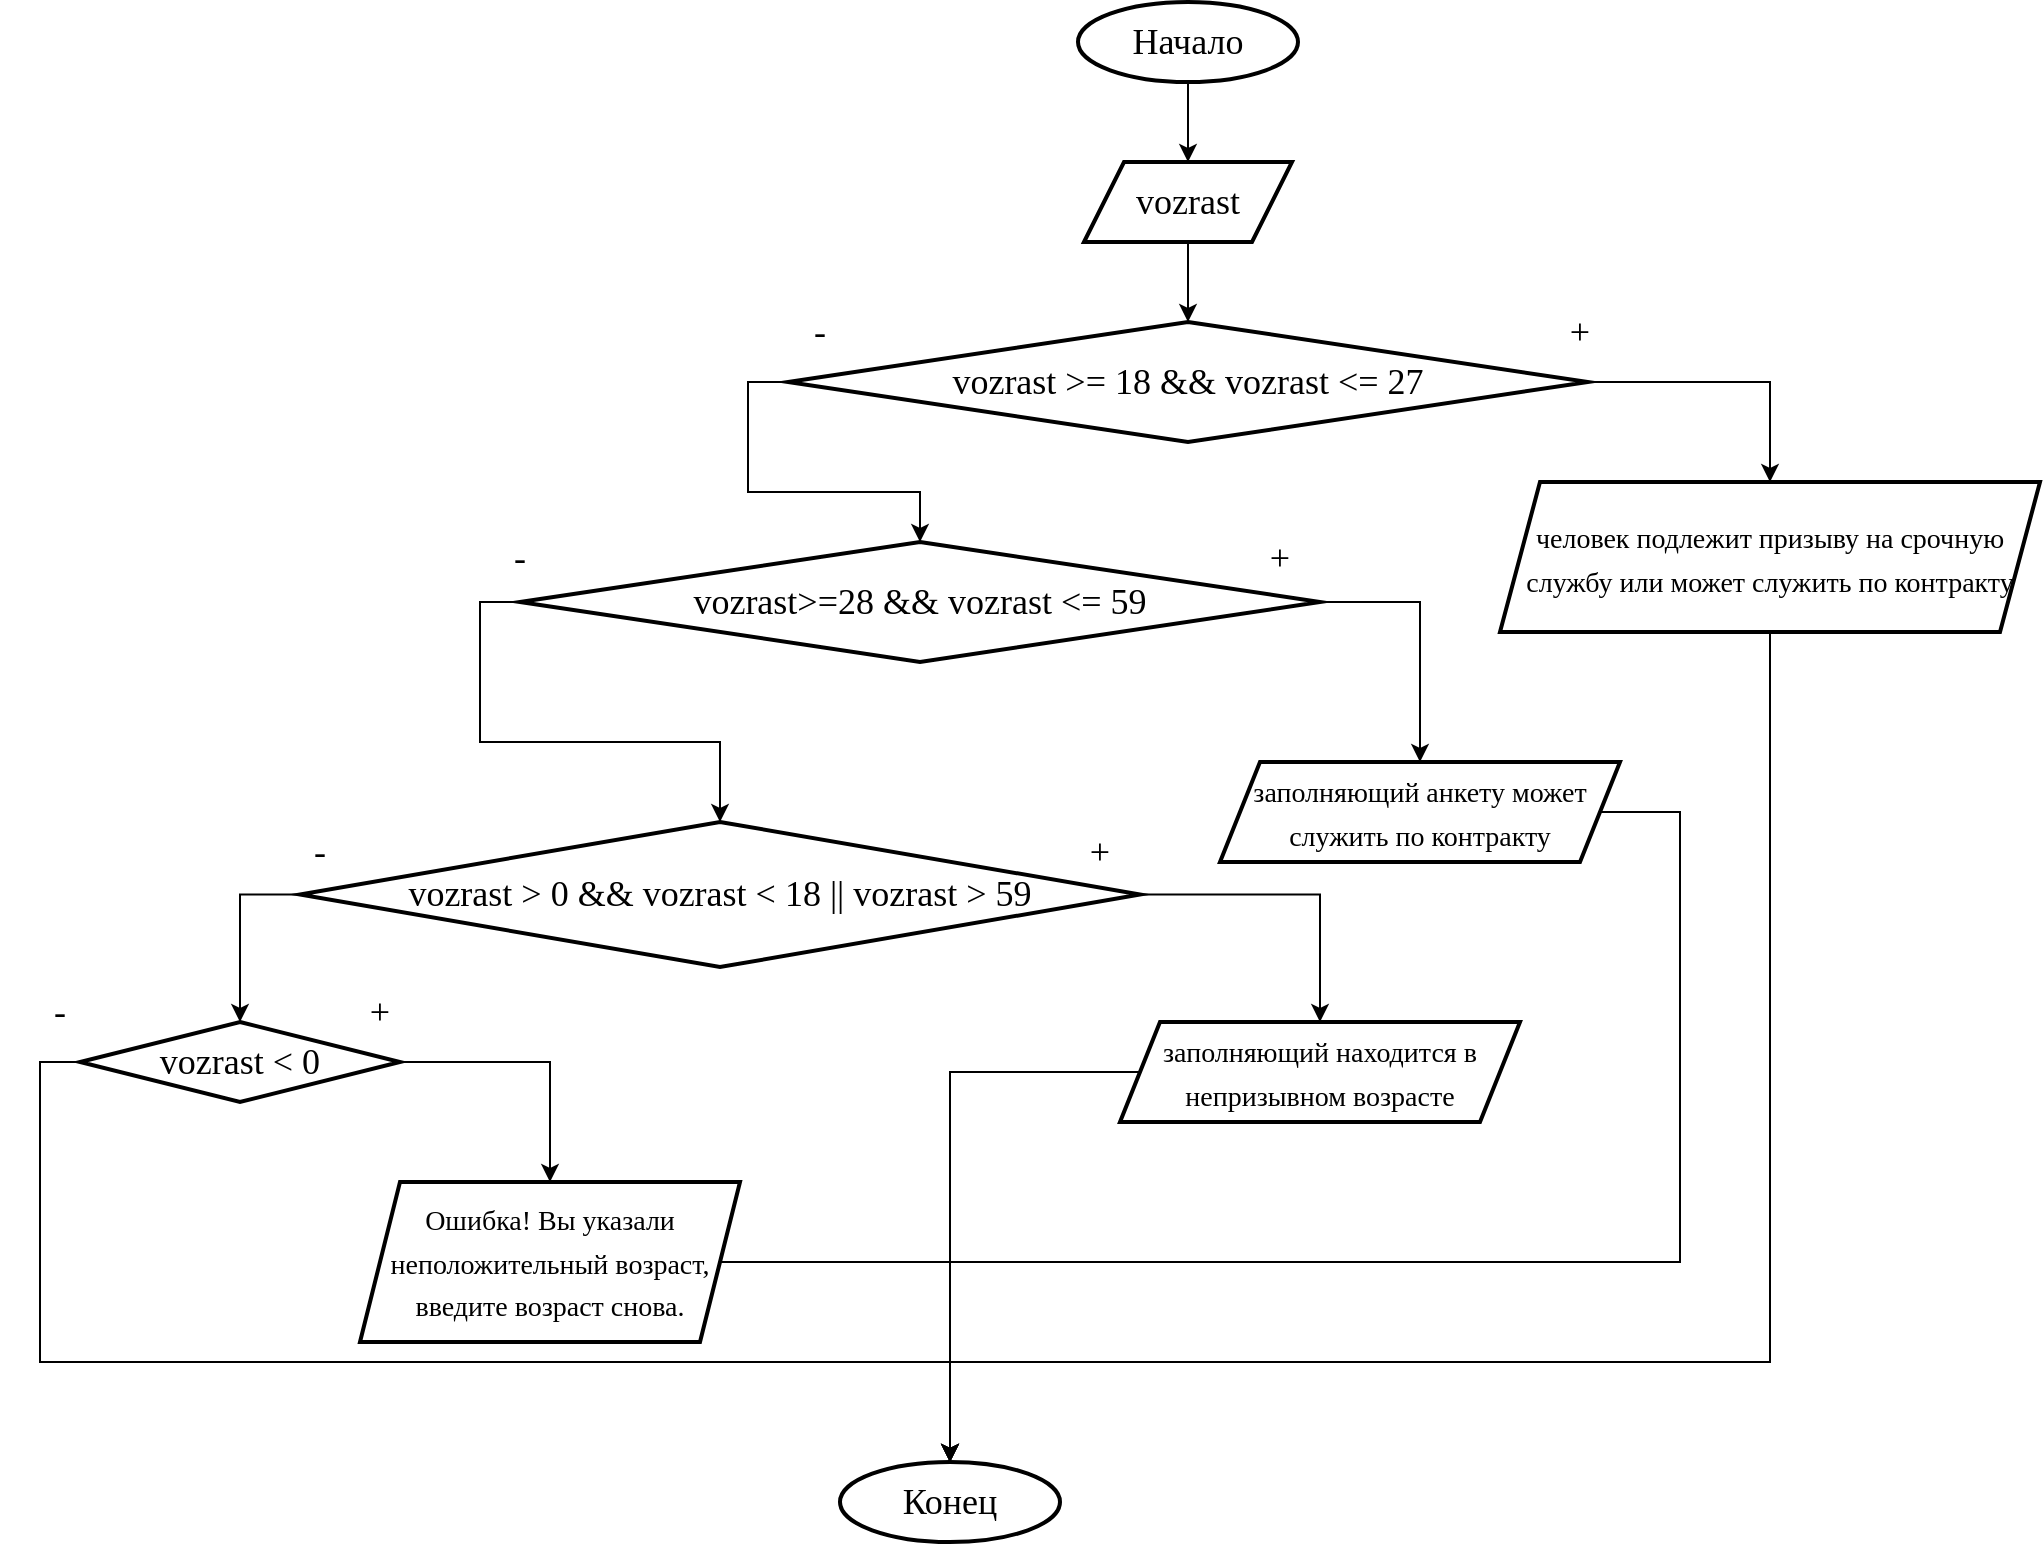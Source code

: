 <mxfile version="22.0.4" type="device">
  <diagram name="Страница — 1" id="798bjySBHlYkIlasKo-q">
    <mxGraphModel dx="1877" dy="534" grid="1" gridSize="10" guides="1" tooltips="1" connect="1" arrows="1" fold="1" page="1" pageScale="1" pageWidth="827" pageHeight="1169" math="0" shadow="0">
      <root>
        <mxCell id="0" />
        <mxCell id="1" parent="0" />
        <mxCell id="XE47q8h64ok82hr3pXZ2-4" value="" style="edgeStyle=orthogonalEdgeStyle;rounded=0;orthogonalLoop=1;jettySize=auto;html=1;entryX=0.5;entryY=0;entryDx=0;entryDy=0;" edge="1" parent="1" source="XE47q8h64ok82hr3pXZ2-1" target="XE47q8h64ok82hr3pXZ2-5">
          <mxGeometry relative="1" as="geometry">
            <mxPoint x="414" y="90" as="targetPoint" />
          </mxGeometry>
        </mxCell>
        <mxCell id="XE47q8h64ok82hr3pXZ2-1" value="&lt;font face=&quot;Times New Roman&quot; style=&quot;font-size: 18px;&quot;&gt;Начало&lt;/font&gt;" style="strokeWidth=2;html=1;shape=mxgraph.flowchart.start_1;whiteSpace=wrap;" vertex="1" parent="1">
          <mxGeometry x="359" y="20" width="110" height="40" as="geometry" />
        </mxCell>
        <mxCell id="XE47q8h64ok82hr3pXZ2-2" value="&lt;font face=&quot;Times New Roman&quot; style=&quot;font-size: 18px;&quot;&gt;Конец&lt;/font&gt;" style="strokeWidth=2;html=1;shape=mxgraph.flowchart.start_1;whiteSpace=wrap;" vertex="1" parent="1">
          <mxGeometry x="240" y="750" width="110" height="40" as="geometry" />
        </mxCell>
        <mxCell id="XE47q8h64ok82hr3pXZ2-8" value="" style="edgeStyle=orthogonalEdgeStyle;rounded=0;orthogonalLoop=1;jettySize=auto;html=1;" edge="1" parent="1" source="XE47q8h64ok82hr3pXZ2-5" target="XE47q8h64ok82hr3pXZ2-7">
          <mxGeometry relative="1" as="geometry" />
        </mxCell>
        <mxCell id="XE47q8h64ok82hr3pXZ2-5" value="vozrast" style="shape=parallelogram;perimeter=parallelogramPerimeter;whiteSpace=wrap;html=1;fixedSize=1;fontSize=18;fontFamily=Times New Roman;strokeWidth=2;" vertex="1" parent="1">
          <mxGeometry x="362" y="100" width="104" height="40" as="geometry" />
        </mxCell>
        <mxCell id="XE47q8h64ok82hr3pXZ2-14" value="" style="edgeStyle=orthogonalEdgeStyle;rounded=0;orthogonalLoop=1;jettySize=auto;html=1;exitX=1;exitY=0.5;exitDx=0;exitDy=0;" edge="1" parent="1" source="XE47q8h64ok82hr3pXZ2-7" target="XE47q8h64ok82hr3pXZ2-13">
          <mxGeometry relative="1" as="geometry" />
        </mxCell>
        <mxCell id="XE47q8h64ok82hr3pXZ2-16" value="" style="edgeStyle=orthogonalEdgeStyle;rounded=0;orthogonalLoop=1;jettySize=auto;html=1;exitX=0;exitY=0.5;exitDx=0;exitDy=0;" edge="1" parent="1" source="XE47q8h64ok82hr3pXZ2-7" target="XE47q8h64ok82hr3pXZ2-15">
          <mxGeometry relative="1" as="geometry" />
        </mxCell>
        <mxCell id="XE47q8h64ok82hr3pXZ2-7" value="vozrast &amp;gt;= 18 &amp;amp;&amp;amp; vozrast &amp;lt;= 27" style="rhombus;whiteSpace=wrap;html=1;fontSize=18;fontFamily=Times New Roman;strokeWidth=2;" vertex="1" parent="1">
          <mxGeometry x="214" y="180" width="400" height="60" as="geometry" />
        </mxCell>
        <mxCell id="XE47q8h64ok82hr3pXZ2-9" value="&lt;font style=&quot;font-size: 18px;&quot; face=&quot;Times New Roman&quot;&gt;+&lt;/font&gt;" style="text;html=1;strokeColor=none;fillColor=none;align=center;verticalAlign=middle;whiteSpace=wrap;rounded=0;" vertex="1" parent="1">
          <mxGeometry x="580" y="170" width="60" height="30" as="geometry" />
        </mxCell>
        <mxCell id="XE47q8h64ok82hr3pXZ2-10" value="&lt;font style=&quot;font-size: 18px;&quot; face=&quot;Times New Roman&quot;&gt;-&lt;br&gt;&lt;/font&gt;" style="text;html=1;strokeColor=none;fillColor=none;align=center;verticalAlign=middle;whiteSpace=wrap;rounded=0;" vertex="1" parent="1">
          <mxGeometry x="200" y="170" width="60" height="30" as="geometry" />
        </mxCell>
        <mxCell id="XE47q8h64ok82hr3pXZ2-13" value="&lt;font style=&quot;font-size: 14px;&quot;&gt;человек подлежит призыву на срочную службу или может служить по контракту&lt;/font&gt;" style="shape=parallelogram;perimeter=parallelogramPerimeter;whiteSpace=wrap;html=1;fixedSize=1;fontSize=18;fontFamily=Times New Roman;strokeWidth=2;" vertex="1" parent="1">
          <mxGeometry x="570" y="260" width="270" height="75" as="geometry" />
        </mxCell>
        <mxCell id="XE47q8h64ok82hr3pXZ2-20" style="edgeStyle=orthogonalEdgeStyle;rounded=0;orthogonalLoop=1;jettySize=auto;html=1;entryX=0.5;entryY=0;entryDx=0;entryDy=0;exitX=1;exitY=0.5;exitDx=0;exitDy=0;" edge="1" parent="1" source="XE47q8h64ok82hr3pXZ2-15" target="XE47q8h64ok82hr3pXZ2-19">
          <mxGeometry relative="1" as="geometry" />
        </mxCell>
        <mxCell id="XE47q8h64ok82hr3pXZ2-22" value="" style="edgeStyle=orthogonalEdgeStyle;rounded=0;orthogonalLoop=1;jettySize=auto;html=1;exitX=0;exitY=0.5;exitDx=0;exitDy=0;" edge="1" parent="1" source="XE47q8h64ok82hr3pXZ2-15" target="XE47q8h64ok82hr3pXZ2-21">
          <mxGeometry relative="1" as="geometry" />
        </mxCell>
        <mxCell id="XE47q8h64ok82hr3pXZ2-15" value="vozrast&amp;gt;=28 &amp;amp;&amp;amp; vozrast &amp;lt;= 59" style="rhombus;whiteSpace=wrap;html=1;fontSize=18;fontFamily=Times New Roman;strokeWidth=2;" vertex="1" parent="1">
          <mxGeometry x="80" y="290" width="400" height="60" as="geometry" />
        </mxCell>
        <mxCell id="XE47q8h64ok82hr3pXZ2-17" value="&lt;font style=&quot;font-size: 18px;&quot; face=&quot;Times New Roman&quot;&gt;+&lt;/font&gt;" style="text;html=1;strokeColor=none;fillColor=none;align=center;verticalAlign=middle;whiteSpace=wrap;rounded=0;" vertex="1" parent="1">
          <mxGeometry x="430" y="282.5" width="60" height="30" as="geometry" />
        </mxCell>
        <mxCell id="XE47q8h64ok82hr3pXZ2-18" value="&lt;font style=&quot;font-size: 18px;&quot; face=&quot;Times New Roman&quot;&gt;-&lt;br&gt;&lt;/font&gt;" style="text;html=1;strokeColor=none;fillColor=none;align=center;verticalAlign=middle;whiteSpace=wrap;rounded=0;" vertex="1" parent="1">
          <mxGeometry x="50" y="282.5" width="60" height="30" as="geometry" />
        </mxCell>
        <mxCell id="XE47q8h64ok82hr3pXZ2-19" value="&lt;font style=&quot;font-size: 14px;&quot;&gt;заполняющий анкету может служить по контракту&lt;/font&gt;" style="shape=parallelogram;perimeter=parallelogramPerimeter;whiteSpace=wrap;html=1;fixedSize=1;fontSize=18;fontFamily=Times New Roman;strokeWidth=2;" vertex="1" parent="1">
          <mxGeometry x="430" y="400" width="200" height="50" as="geometry" />
        </mxCell>
        <mxCell id="XE47q8h64ok82hr3pXZ2-26" style="edgeStyle=orthogonalEdgeStyle;rounded=0;orthogonalLoop=1;jettySize=auto;html=1;entryX=0.5;entryY=0;entryDx=0;entryDy=0;exitX=1;exitY=0.5;exitDx=0;exitDy=0;" edge="1" parent="1" source="XE47q8h64ok82hr3pXZ2-21" target="XE47q8h64ok82hr3pXZ2-25">
          <mxGeometry relative="1" as="geometry" />
        </mxCell>
        <mxCell id="XE47q8h64ok82hr3pXZ2-28" value="" style="edgeStyle=orthogonalEdgeStyle;rounded=0;orthogonalLoop=1;jettySize=auto;html=1;exitX=0;exitY=0.5;exitDx=0;exitDy=0;" edge="1" parent="1" source="XE47q8h64ok82hr3pXZ2-21" target="XE47q8h64ok82hr3pXZ2-27">
          <mxGeometry relative="1" as="geometry" />
        </mxCell>
        <mxCell id="XE47q8h64ok82hr3pXZ2-21" value="vozrast &amp;gt; 0 &amp;amp;&amp;amp; vozrast &amp;lt; 18 || vozrast &amp;gt; 59" style="rhombus;whiteSpace=wrap;html=1;fontSize=18;fontFamily=Times New Roman;strokeWidth=2;" vertex="1" parent="1">
          <mxGeometry x="-30" y="430" width="420" height="72.5" as="geometry" />
        </mxCell>
        <mxCell id="XE47q8h64ok82hr3pXZ2-23" value="&lt;font style=&quot;font-size: 18px;&quot; face=&quot;Times New Roman&quot;&gt;+&lt;/font&gt;" style="text;html=1;strokeColor=none;fillColor=none;align=center;verticalAlign=middle;whiteSpace=wrap;rounded=0;" vertex="1" parent="1">
          <mxGeometry x="340" y="430" width="60" height="30" as="geometry" />
        </mxCell>
        <mxCell id="XE47q8h64ok82hr3pXZ2-24" value="&lt;font style=&quot;font-size: 18px;&quot; face=&quot;Times New Roman&quot;&gt;-&lt;br&gt;&lt;/font&gt;" style="text;html=1;strokeColor=none;fillColor=none;align=center;verticalAlign=middle;whiteSpace=wrap;rounded=0;" vertex="1" parent="1">
          <mxGeometry x="-50" y="430" width="60" height="30" as="geometry" />
        </mxCell>
        <mxCell id="XE47q8h64ok82hr3pXZ2-25" value="&lt;font style=&quot;font-size: 14px;&quot;&gt;заполняющий находится в непризывном возрасте&lt;/font&gt;" style="shape=parallelogram;perimeter=parallelogramPerimeter;whiteSpace=wrap;html=1;fixedSize=1;fontSize=18;fontFamily=Times New Roman;strokeWidth=2;" vertex="1" parent="1">
          <mxGeometry x="380" y="530" width="200" height="50" as="geometry" />
        </mxCell>
        <mxCell id="XE47q8h64ok82hr3pXZ2-30" style="edgeStyle=orthogonalEdgeStyle;rounded=0;orthogonalLoop=1;jettySize=auto;html=1;entryX=0.5;entryY=0;entryDx=0;entryDy=0;exitX=1;exitY=0.5;exitDx=0;exitDy=0;" edge="1" parent="1" source="XE47q8h64ok82hr3pXZ2-27" target="XE47q8h64ok82hr3pXZ2-29">
          <mxGeometry relative="1" as="geometry" />
        </mxCell>
        <mxCell id="XE47q8h64ok82hr3pXZ2-27" value="vozrast &amp;lt; 0" style="rhombus;whiteSpace=wrap;html=1;fontSize=18;fontFamily=Times New Roman;strokeWidth=2;" vertex="1" parent="1">
          <mxGeometry x="-140" y="530" width="160" height="40" as="geometry" />
        </mxCell>
        <mxCell id="XE47q8h64ok82hr3pXZ2-29" value="&lt;font style=&quot;font-size: 14px;&quot;&gt;Ошибка! Вы указали неположительный возраст, введите возраст снова.&lt;/font&gt;" style="shape=parallelogram;perimeter=parallelogramPerimeter;whiteSpace=wrap;html=1;fixedSize=1;fontSize=18;fontFamily=Times New Roman;strokeWidth=2;" vertex="1" parent="1">
          <mxGeometry y="610" width="190" height="80" as="geometry" />
        </mxCell>
        <mxCell id="XE47q8h64ok82hr3pXZ2-31" value="&lt;font style=&quot;font-size: 18px;&quot; face=&quot;Times New Roman&quot;&gt;+&lt;/font&gt;" style="text;html=1;strokeColor=none;fillColor=none;align=center;verticalAlign=middle;whiteSpace=wrap;rounded=0;" vertex="1" parent="1">
          <mxGeometry x="-20" y="510" width="60" height="30" as="geometry" />
        </mxCell>
        <mxCell id="XE47q8h64ok82hr3pXZ2-32" value="&lt;font style=&quot;font-size: 18px;&quot; face=&quot;Times New Roman&quot;&gt;-&lt;br&gt;&lt;/font&gt;" style="text;html=1;strokeColor=none;fillColor=none;align=center;verticalAlign=middle;whiteSpace=wrap;rounded=0;" vertex="1" parent="1">
          <mxGeometry x="-180" y="510" width="60" height="30" as="geometry" />
        </mxCell>
        <mxCell id="XE47q8h64ok82hr3pXZ2-33" style="edgeStyle=orthogonalEdgeStyle;rounded=0;orthogonalLoop=1;jettySize=auto;html=1;entryX=0.5;entryY=0;entryDx=0;entryDy=0;entryPerimeter=0;exitX=0;exitY=0.5;exitDx=0;exitDy=0;" edge="1" parent="1" source="XE47q8h64ok82hr3pXZ2-27" target="XE47q8h64ok82hr3pXZ2-2">
          <mxGeometry relative="1" as="geometry">
            <Array as="points">
              <mxPoint x="-160" y="550" />
              <mxPoint x="-160" y="700" />
              <mxPoint x="295" y="700" />
            </Array>
          </mxGeometry>
        </mxCell>
        <mxCell id="XE47q8h64ok82hr3pXZ2-34" style="edgeStyle=orthogonalEdgeStyle;rounded=0;orthogonalLoop=1;jettySize=auto;html=1;entryX=0.5;entryY=0;entryDx=0;entryDy=0;entryPerimeter=0;" edge="1" parent="1" source="XE47q8h64ok82hr3pXZ2-29" target="XE47q8h64ok82hr3pXZ2-2">
          <mxGeometry relative="1" as="geometry">
            <Array as="points">
              <mxPoint x="295" y="650" />
            </Array>
          </mxGeometry>
        </mxCell>
        <mxCell id="XE47q8h64ok82hr3pXZ2-35" style="edgeStyle=orthogonalEdgeStyle;rounded=0;orthogonalLoop=1;jettySize=auto;html=1;entryX=0.5;entryY=0;entryDx=0;entryDy=0;entryPerimeter=0;" edge="1" parent="1" source="XE47q8h64ok82hr3pXZ2-25" target="XE47q8h64ok82hr3pXZ2-2">
          <mxGeometry relative="1" as="geometry" />
        </mxCell>
        <mxCell id="XE47q8h64ok82hr3pXZ2-36" style="edgeStyle=orthogonalEdgeStyle;rounded=0;orthogonalLoop=1;jettySize=auto;html=1;entryX=0.5;entryY=0;entryDx=0;entryDy=0;entryPerimeter=0;" edge="1" parent="1" source="XE47q8h64ok82hr3pXZ2-19" target="XE47q8h64ok82hr3pXZ2-2">
          <mxGeometry relative="1" as="geometry">
            <Array as="points">
              <mxPoint x="660" y="425" />
              <mxPoint x="660" y="650" />
              <mxPoint x="295" y="650" />
            </Array>
          </mxGeometry>
        </mxCell>
        <mxCell id="XE47q8h64ok82hr3pXZ2-38" style="edgeStyle=orthogonalEdgeStyle;rounded=0;orthogonalLoop=1;jettySize=auto;html=1;entryX=0.5;entryY=0;entryDx=0;entryDy=0;entryPerimeter=0;" edge="1" parent="1" source="XE47q8h64ok82hr3pXZ2-13" target="XE47q8h64ok82hr3pXZ2-2">
          <mxGeometry relative="1" as="geometry">
            <Array as="points">
              <mxPoint x="705" y="700" />
              <mxPoint x="295" y="700" />
            </Array>
          </mxGeometry>
        </mxCell>
      </root>
    </mxGraphModel>
  </diagram>
</mxfile>
